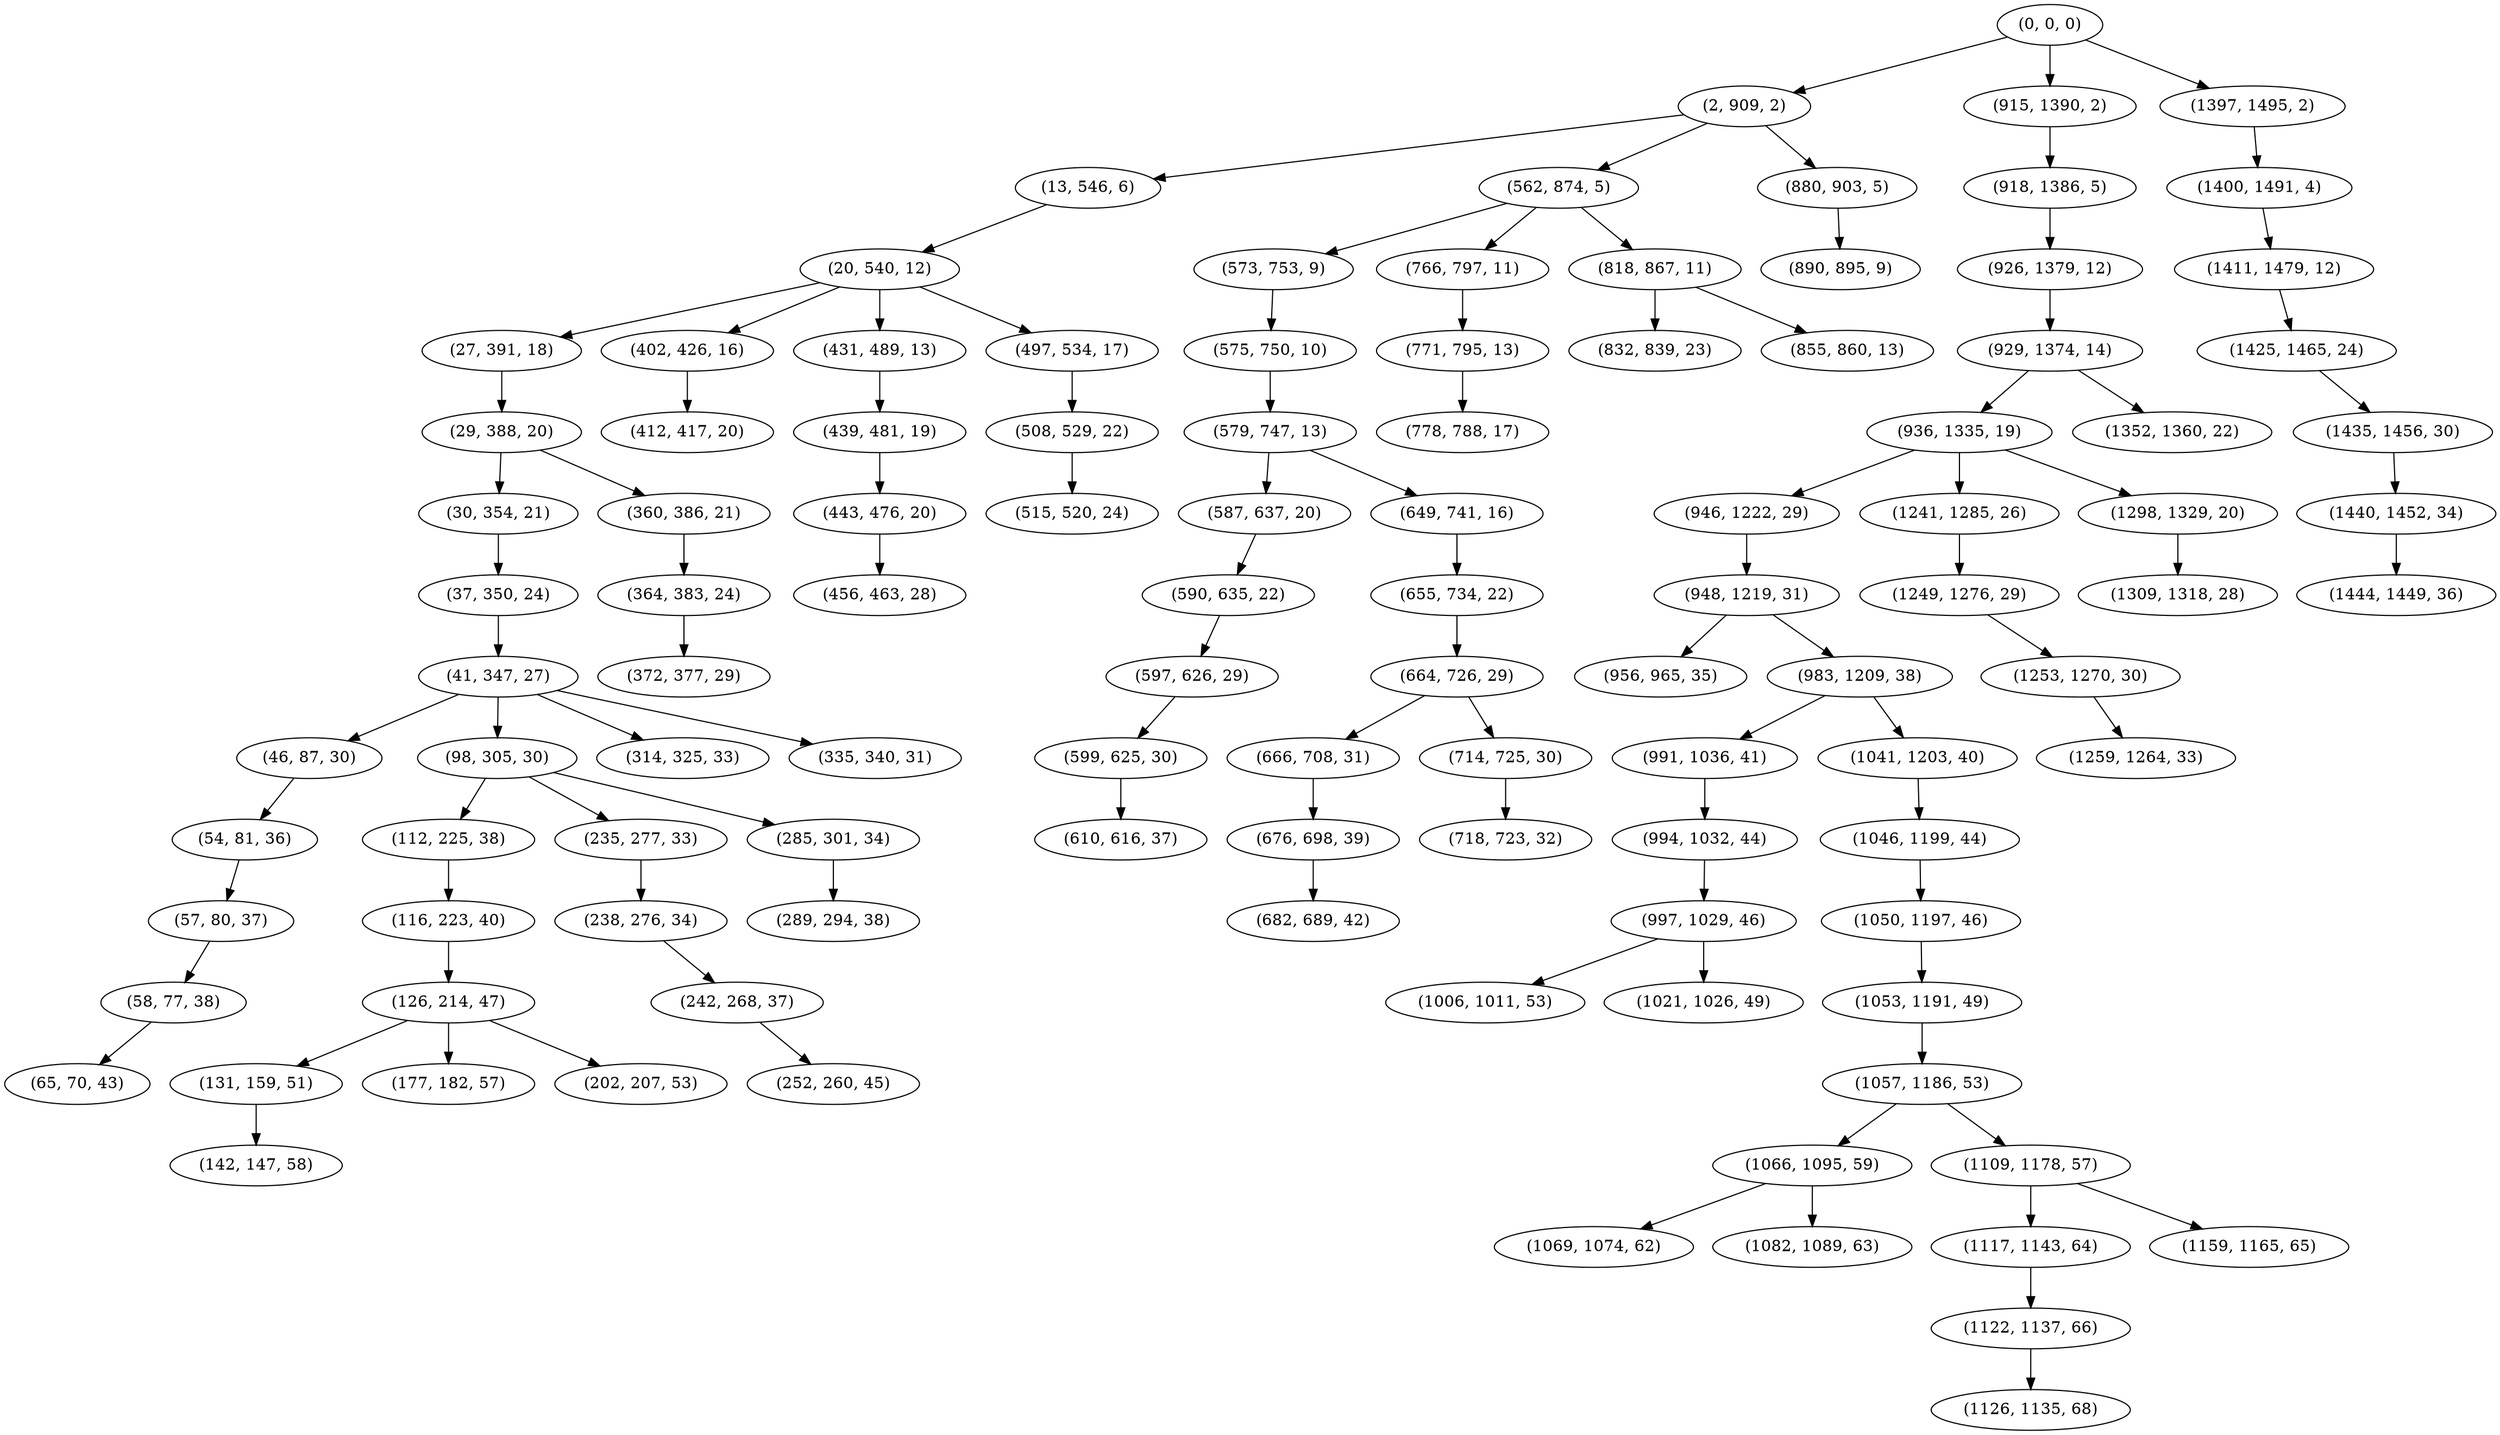 digraph tree {
    "(0, 0, 0)";
    "(2, 909, 2)";
    "(13, 546, 6)";
    "(20, 540, 12)";
    "(27, 391, 18)";
    "(29, 388, 20)";
    "(30, 354, 21)";
    "(37, 350, 24)";
    "(41, 347, 27)";
    "(46, 87, 30)";
    "(54, 81, 36)";
    "(57, 80, 37)";
    "(58, 77, 38)";
    "(65, 70, 43)";
    "(98, 305, 30)";
    "(112, 225, 38)";
    "(116, 223, 40)";
    "(126, 214, 47)";
    "(131, 159, 51)";
    "(142, 147, 58)";
    "(177, 182, 57)";
    "(202, 207, 53)";
    "(235, 277, 33)";
    "(238, 276, 34)";
    "(242, 268, 37)";
    "(252, 260, 45)";
    "(285, 301, 34)";
    "(289, 294, 38)";
    "(314, 325, 33)";
    "(335, 340, 31)";
    "(360, 386, 21)";
    "(364, 383, 24)";
    "(372, 377, 29)";
    "(402, 426, 16)";
    "(412, 417, 20)";
    "(431, 489, 13)";
    "(439, 481, 19)";
    "(443, 476, 20)";
    "(456, 463, 28)";
    "(497, 534, 17)";
    "(508, 529, 22)";
    "(515, 520, 24)";
    "(562, 874, 5)";
    "(573, 753, 9)";
    "(575, 750, 10)";
    "(579, 747, 13)";
    "(587, 637, 20)";
    "(590, 635, 22)";
    "(597, 626, 29)";
    "(599, 625, 30)";
    "(610, 616, 37)";
    "(649, 741, 16)";
    "(655, 734, 22)";
    "(664, 726, 29)";
    "(666, 708, 31)";
    "(676, 698, 39)";
    "(682, 689, 42)";
    "(714, 725, 30)";
    "(718, 723, 32)";
    "(766, 797, 11)";
    "(771, 795, 13)";
    "(778, 788, 17)";
    "(818, 867, 11)";
    "(832, 839, 23)";
    "(855, 860, 13)";
    "(880, 903, 5)";
    "(890, 895, 9)";
    "(915, 1390, 2)";
    "(918, 1386, 5)";
    "(926, 1379, 12)";
    "(929, 1374, 14)";
    "(936, 1335, 19)";
    "(946, 1222, 29)";
    "(948, 1219, 31)";
    "(956, 965, 35)";
    "(983, 1209, 38)";
    "(991, 1036, 41)";
    "(994, 1032, 44)";
    "(997, 1029, 46)";
    "(1006, 1011, 53)";
    "(1021, 1026, 49)";
    "(1041, 1203, 40)";
    "(1046, 1199, 44)";
    "(1050, 1197, 46)";
    "(1053, 1191, 49)";
    "(1057, 1186, 53)";
    "(1066, 1095, 59)";
    "(1069, 1074, 62)";
    "(1082, 1089, 63)";
    "(1109, 1178, 57)";
    "(1117, 1143, 64)";
    "(1122, 1137, 66)";
    "(1126, 1135, 68)";
    "(1159, 1165, 65)";
    "(1241, 1285, 26)";
    "(1249, 1276, 29)";
    "(1253, 1270, 30)";
    "(1259, 1264, 33)";
    "(1298, 1329, 20)";
    "(1309, 1318, 28)";
    "(1352, 1360, 22)";
    "(1397, 1495, 2)";
    "(1400, 1491, 4)";
    "(1411, 1479, 12)";
    "(1425, 1465, 24)";
    "(1435, 1456, 30)";
    "(1440, 1452, 34)";
    "(1444, 1449, 36)";
    "(0, 0, 0)" -> "(2, 909, 2)";
    "(0, 0, 0)" -> "(915, 1390, 2)";
    "(0, 0, 0)" -> "(1397, 1495, 2)";
    "(2, 909, 2)" -> "(13, 546, 6)";
    "(2, 909, 2)" -> "(562, 874, 5)";
    "(2, 909, 2)" -> "(880, 903, 5)";
    "(13, 546, 6)" -> "(20, 540, 12)";
    "(20, 540, 12)" -> "(27, 391, 18)";
    "(20, 540, 12)" -> "(402, 426, 16)";
    "(20, 540, 12)" -> "(431, 489, 13)";
    "(20, 540, 12)" -> "(497, 534, 17)";
    "(27, 391, 18)" -> "(29, 388, 20)";
    "(29, 388, 20)" -> "(30, 354, 21)";
    "(29, 388, 20)" -> "(360, 386, 21)";
    "(30, 354, 21)" -> "(37, 350, 24)";
    "(37, 350, 24)" -> "(41, 347, 27)";
    "(41, 347, 27)" -> "(46, 87, 30)";
    "(41, 347, 27)" -> "(98, 305, 30)";
    "(41, 347, 27)" -> "(314, 325, 33)";
    "(41, 347, 27)" -> "(335, 340, 31)";
    "(46, 87, 30)" -> "(54, 81, 36)";
    "(54, 81, 36)" -> "(57, 80, 37)";
    "(57, 80, 37)" -> "(58, 77, 38)";
    "(58, 77, 38)" -> "(65, 70, 43)";
    "(98, 305, 30)" -> "(112, 225, 38)";
    "(98, 305, 30)" -> "(235, 277, 33)";
    "(98, 305, 30)" -> "(285, 301, 34)";
    "(112, 225, 38)" -> "(116, 223, 40)";
    "(116, 223, 40)" -> "(126, 214, 47)";
    "(126, 214, 47)" -> "(131, 159, 51)";
    "(126, 214, 47)" -> "(177, 182, 57)";
    "(126, 214, 47)" -> "(202, 207, 53)";
    "(131, 159, 51)" -> "(142, 147, 58)";
    "(235, 277, 33)" -> "(238, 276, 34)";
    "(238, 276, 34)" -> "(242, 268, 37)";
    "(242, 268, 37)" -> "(252, 260, 45)";
    "(285, 301, 34)" -> "(289, 294, 38)";
    "(360, 386, 21)" -> "(364, 383, 24)";
    "(364, 383, 24)" -> "(372, 377, 29)";
    "(402, 426, 16)" -> "(412, 417, 20)";
    "(431, 489, 13)" -> "(439, 481, 19)";
    "(439, 481, 19)" -> "(443, 476, 20)";
    "(443, 476, 20)" -> "(456, 463, 28)";
    "(497, 534, 17)" -> "(508, 529, 22)";
    "(508, 529, 22)" -> "(515, 520, 24)";
    "(562, 874, 5)" -> "(573, 753, 9)";
    "(562, 874, 5)" -> "(766, 797, 11)";
    "(562, 874, 5)" -> "(818, 867, 11)";
    "(573, 753, 9)" -> "(575, 750, 10)";
    "(575, 750, 10)" -> "(579, 747, 13)";
    "(579, 747, 13)" -> "(587, 637, 20)";
    "(579, 747, 13)" -> "(649, 741, 16)";
    "(587, 637, 20)" -> "(590, 635, 22)";
    "(590, 635, 22)" -> "(597, 626, 29)";
    "(597, 626, 29)" -> "(599, 625, 30)";
    "(599, 625, 30)" -> "(610, 616, 37)";
    "(649, 741, 16)" -> "(655, 734, 22)";
    "(655, 734, 22)" -> "(664, 726, 29)";
    "(664, 726, 29)" -> "(666, 708, 31)";
    "(664, 726, 29)" -> "(714, 725, 30)";
    "(666, 708, 31)" -> "(676, 698, 39)";
    "(676, 698, 39)" -> "(682, 689, 42)";
    "(714, 725, 30)" -> "(718, 723, 32)";
    "(766, 797, 11)" -> "(771, 795, 13)";
    "(771, 795, 13)" -> "(778, 788, 17)";
    "(818, 867, 11)" -> "(832, 839, 23)";
    "(818, 867, 11)" -> "(855, 860, 13)";
    "(880, 903, 5)" -> "(890, 895, 9)";
    "(915, 1390, 2)" -> "(918, 1386, 5)";
    "(918, 1386, 5)" -> "(926, 1379, 12)";
    "(926, 1379, 12)" -> "(929, 1374, 14)";
    "(929, 1374, 14)" -> "(936, 1335, 19)";
    "(929, 1374, 14)" -> "(1352, 1360, 22)";
    "(936, 1335, 19)" -> "(946, 1222, 29)";
    "(936, 1335, 19)" -> "(1241, 1285, 26)";
    "(936, 1335, 19)" -> "(1298, 1329, 20)";
    "(946, 1222, 29)" -> "(948, 1219, 31)";
    "(948, 1219, 31)" -> "(956, 965, 35)";
    "(948, 1219, 31)" -> "(983, 1209, 38)";
    "(983, 1209, 38)" -> "(991, 1036, 41)";
    "(983, 1209, 38)" -> "(1041, 1203, 40)";
    "(991, 1036, 41)" -> "(994, 1032, 44)";
    "(994, 1032, 44)" -> "(997, 1029, 46)";
    "(997, 1029, 46)" -> "(1006, 1011, 53)";
    "(997, 1029, 46)" -> "(1021, 1026, 49)";
    "(1041, 1203, 40)" -> "(1046, 1199, 44)";
    "(1046, 1199, 44)" -> "(1050, 1197, 46)";
    "(1050, 1197, 46)" -> "(1053, 1191, 49)";
    "(1053, 1191, 49)" -> "(1057, 1186, 53)";
    "(1057, 1186, 53)" -> "(1066, 1095, 59)";
    "(1057, 1186, 53)" -> "(1109, 1178, 57)";
    "(1066, 1095, 59)" -> "(1069, 1074, 62)";
    "(1066, 1095, 59)" -> "(1082, 1089, 63)";
    "(1109, 1178, 57)" -> "(1117, 1143, 64)";
    "(1109, 1178, 57)" -> "(1159, 1165, 65)";
    "(1117, 1143, 64)" -> "(1122, 1137, 66)";
    "(1122, 1137, 66)" -> "(1126, 1135, 68)";
    "(1241, 1285, 26)" -> "(1249, 1276, 29)";
    "(1249, 1276, 29)" -> "(1253, 1270, 30)";
    "(1253, 1270, 30)" -> "(1259, 1264, 33)";
    "(1298, 1329, 20)" -> "(1309, 1318, 28)";
    "(1397, 1495, 2)" -> "(1400, 1491, 4)";
    "(1400, 1491, 4)" -> "(1411, 1479, 12)";
    "(1411, 1479, 12)" -> "(1425, 1465, 24)";
    "(1425, 1465, 24)" -> "(1435, 1456, 30)";
    "(1435, 1456, 30)" -> "(1440, 1452, 34)";
    "(1440, 1452, 34)" -> "(1444, 1449, 36)";
}
